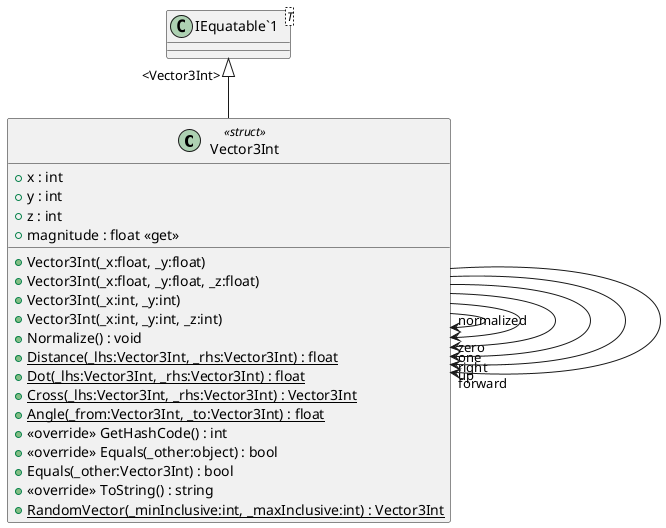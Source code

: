 @startuml
class Vector3Int <<struct>> {
    + x : int
    + y : int
    + z : int
    + Vector3Int(_x:float, _y:float)
    + Vector3Int(_x:float, _y:float, _z:float)
    + Vector3Int(_x:int, _y:int)
    + Vector3Int(_x:int, _y:int, _z:int)
    + magnitude : float <<get>>
    + Normalize() : void
    + {static} Distance(_lhs:Vector3Int, _rhs:Vector3Int) : float
    + {static} Dot(_lhs:Vector3Int, _rhs:Vector3Int) : float
    + {static} Cross(_lhs:Vector3Int, _rhs:Vector3Int) : Vector3Int
    + {static} Angle(_from:Vector3Int, _to:Vector3Int) : float
    + <<override>> GetHashCode() : int
    + <<override>> Equals(_other:object) : bool
    + Equals(_other:Vector3Int) : bool
    + <<override>> ToString() : string
    + {static} RandomVector(_minInclusive:int, _maxInclusive:int) : Vector3Int
}
class "IEquatable`1"<T> {
}
"IEquatable`1" "<Vector3Int>" <|-- Vector3Int
Vector3Int --> "normalized" Vector3Int
Vector3Int --> "zero" Vector3Int
Vector3Int --> "one" Vector3Int
Vector3Int --> "right" Vector3Int
Vector3Int --> "up" Vector3Int
Vector3Int --> "forward" Vector3Int
@enduml
